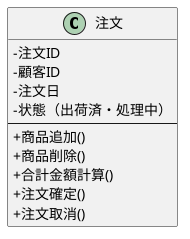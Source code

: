 @startuml 注文
skinparam classAttributeIconSize 0

class 注文 {
  - 注文ID
  - 顧客ID
  - 注文日
  - 状態（出荷済・処理中）
  --
  + 商品追加()
  + 商品削除()
  + 合計金額計算()
  + 注文確定()
  + 注文取消()
}

@enduml
